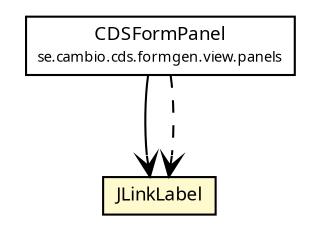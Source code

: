 #!/usr/local/bin/dot
#
# Class diagram 
# Generated by UMLGraph version R5_6 (http://www.umlgraph.org/)
#

digraph G {
	edge [fontname="Trebuchet MS",fontsize=10,labelfontname="Trebuchet MS",labelfontsize=10];
	node [fontname="Trebuchet MS",fontsize=10,shape=plaintext];
	nodesep=0.25;
	ranksep=0.5;
	// se.cambio.cds.openehr.view.util.JLinkLabel
	c244061 [label=<<table title="se.cambio.cds.openehr.view.util.JLinkLabel" border="0" cellborder="1" cellspacing="0" cellpadding="2" port="p" bgcolor="lemonChiffon" href="./JLinkLabel.html">
		<tr><td><table border="0" cellspacing="0" cellpadding="1">
<tr><td align="center" balign="center"><font face="Trebuchet MS"> JLinkLabel </font></td></tr>
		</table></td></tr>
		</table>>, URL="./JLinkLabel.html", fontname="Trebuchet MS", fontcolor="black", fontsize=9.0];
	// se.cambio.cds.formgen.view.panels.CDSFormPanel
	c244079 [label=<<table title="se.cambio.cds.formgen.view.panels.CDSFormPanel" border="0" cellborder="1" cellspacing="0" cellpadding="2" port="p" href="../../../formgen/view/panels/CDSFormPanel.html">
		<tr><td><table border="0" cellspacing="0" cellpadding="1">
<tr><td align="center" balign="center"><font face="Trebuchet MS"> CDSFormPanel </font></td></tr>
<tr><td align="center" balign="center"><font face="Trebuchet MS" point-size="7.0"> se.cambio.cds.formgen.view.panels </font></td></tr>
		</table></td></tr>
		</table>>, URL="../../../formgen/view/panels/CDSFormPanel.html", fontname="Trebuchet MS", fontcolor="black", fontsize=9.0];
	// se.cambio.cds.formgen.view.panels.CDSFormPanel NAVASSOC se.cambio.cds.openehr.view.util.JLinkLabel
	c244079:p -> c244061:p [taillabel="", label="", headlabel="", fontname="Trebuchet MS", fontcolor="black", fontsize=10.0, color="black", arrowhead=open];
	// se.cambio.cds.formgen.view.panels.CDSFormPanel DEPEND se.cambio.cds.openehr.view.util.JLinkLabel
	c244079:p -> c244061:p [taillabel="", label="", headlabel="", fontname="Trebuchet MS", fontcolor="black", fontsize=10.0, color="black", arrowhead=open, style=dashed];
}

